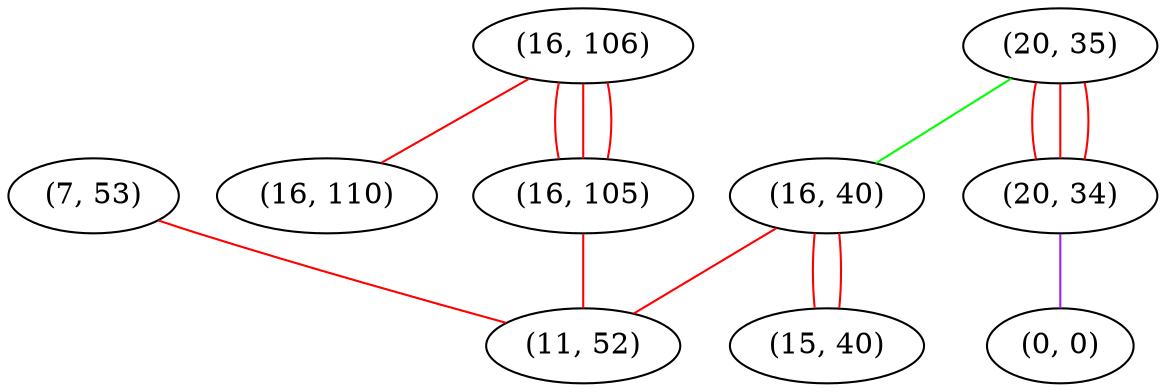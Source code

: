 graph "" {
"(7, 53)";
"(16, 106)";
"(20, 35)";
"(16, 105)";
"(20, 34)";
"(16, 40)";
"(0, 0)";
"(15, 40)";
"(16, 110)";
"(11, 52)";
"(7, 53)" -- "(11, 52)"  [color=red, key=0, weight=1];
"(16, 106)" -- "(16, 105)"  [color=red, key=0, weight=1];
"(16, 106)" -- "(16, 105)"  [color=red, key=1, weight=1];
"(16, 106)" -- "(16, 105)"  [color=red, key=2, weight=1];
"(16, 106)" -- "(16, 110)"  [color=red, key=0, weight=1];
"(20, 35)" -- "(20, 34)"  [color=red, key=0, weight=1];
"(20, 35)" -- "(20, 34)"  [color=red, key=1, weight=1];
"(20, 35)" -- "(20, 34)"  [color=red, key=2, weight=1];
"(20, 35)" -- "(16, 40)"  [color=green, key=0, weight=2];
"(16, 105)" -- "(11, 52)"  [color=red, key=0, weight=1];
"(20, 34)" -- "(0, 0)"  [color=purple, key=0, weight=4];
"(16, 40)" -- "(15, 40)"  [color=red, key=0, weight=1];
"(16, 40)" -- "(15, 40)"  [color=red, key=1, weight=1];
"(16, 40)" -- "(11, 52)"  [color=red, key=0, weight=1];
}
